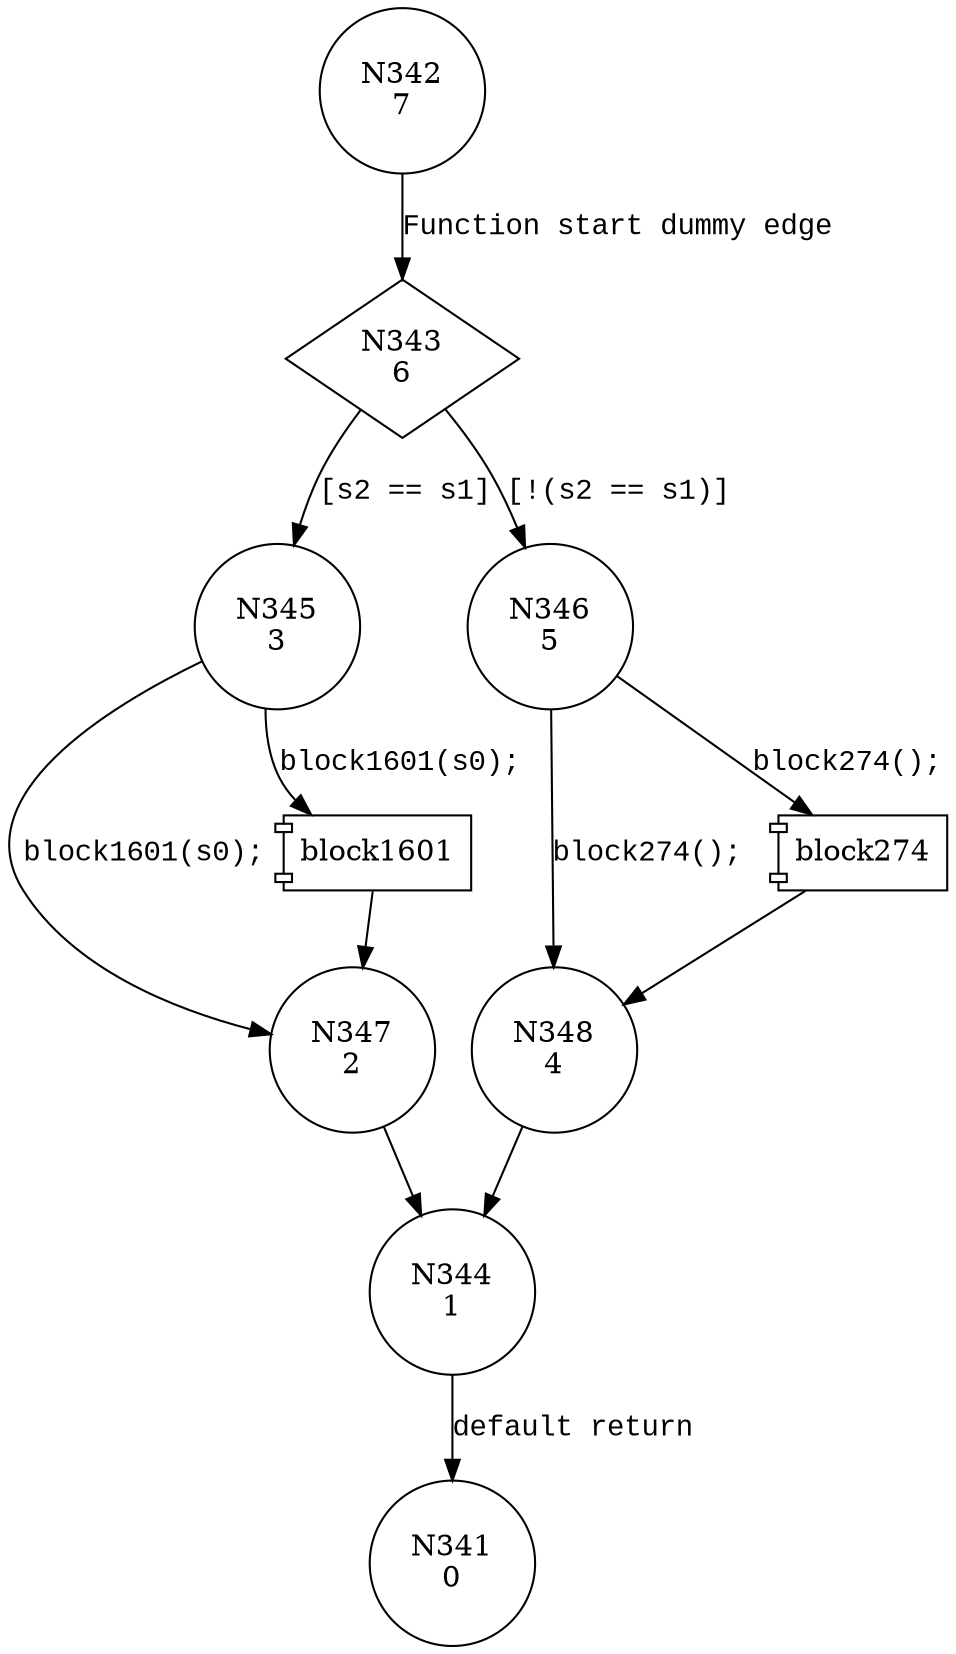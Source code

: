 digraph jump263 {
343 [shape="diamond" label="N343\n6"]
345 [shape="circle" label="N345\n3"]
346 [shape="circle" label="N346\n5"]
348 [shape="circle" label="N348\n4"]
344 [shape="circle" label="N344\n1"]
341 [shape="circle" label="N341\n0"]
347 [shape="circle" label="N347\n2"]
342 [shape="circle" label="N342\n7"]
343 -> 345 [label="[s2 == s1]" fontname="Courier New"]
343 -> 346 [label="[!(s2 == s1)]" fontname="Courier New"]
100140 [shape="component" label="block274"]
346 -> 100140 [label="block274();" fontname="Courier New"]
100140 -> 348 [label="" fontname="Courier New"]
346 -> 348 [label="block274();" fontname="Courier New"]
348 -> 344 [label="" fontname="Courier New"]
344 -> 341 [label="default return" fontname="Courier New"]
100141 [shape="component" label="block1601"]
345 -> 100141 [label="block1601(s0);" fontname="Courier New"]
100141 -> 347 [label="" fontname="Courier New"]
345 -> 347 [label="block1601(s0);" fontname="Courier New"]
347 -> 344 [label="" fontname="Courier New"]
342 -> 343 [label="Function start dummy edge" fontname="Courier New"]
}